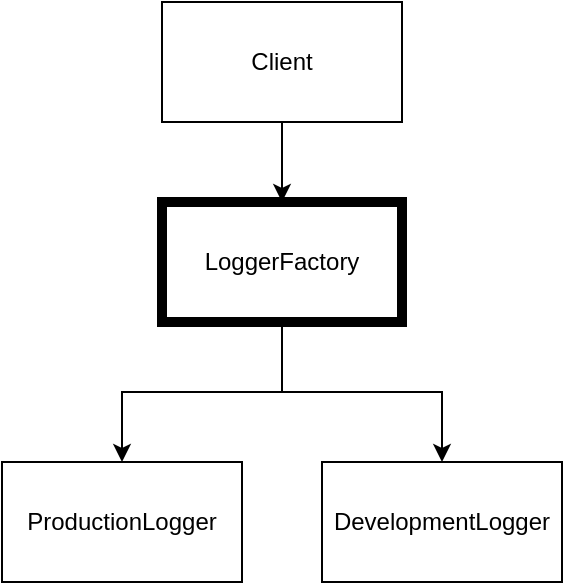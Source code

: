 <mxfile>
    <diagram id="rWjJsRYZfk072LJ3HqXW" name="abstract-factory">
        <mxGraphModel dx="649" dy="278" grid="1" gridSize="10" guides="1" tooltips="1" connect="1" arrows="1" fold="1" page="1" pageScale="1" pageWidth="850" pageHeight="1100" math="0" shadow="0">
            <root>
                <mxCell id="0"/>
                <mxCell id="1" parent="0"/>
                <mxCell id="7" style="edgeStyle=orthogonalEdgeStyle;rounded=0;orthogonalLoop=1;jettySize=auto;html=1;" parent="1" source="2" target="3" edge="1">
                    <mxGeometry relative="1" as="geometry"/>
                </mxCell>
                <mxCell id="8" style="edgeStyle=orthogonalEdgeStyle;rounded=0;orthogonalLoop=1;jettySize=auto;html=1;entryX=0.5;entryY=0;entryDx=0;entryDy=0;" parent="1" source="2" target="4" edge="1">
                    <mxGeometry relative="1" as="geometry"/>
                </mxCell>
                <mxCell id="2" value="LoggerFactory" style="rounded=0;whiteSpace=wrap;html=1;strokeWidth=5" parent="1" vertex="1">
                    <mxGeometry x="370" y="150" width="120" height="60" as="geometry"/>
                </mxCell>
                <mxCell id="3" value="ProductionLogger" style="rounded=0;whiteSpace=wrap;html=1;" parent="1" vertex="1">
                    <mxGeometry x="290" y="280" width="120" height="60" as="geometry"/>
                </mxCell>
                <mxCell id="4" value="DevelopmentLogger" style="rounded=0;whiteSpace=wrap;html=1;" parent="1" vertex="1">
                    <mxGeometry x="450" y="280" width="120" height="60" as="geometry"/>
                </mxCell>
                <mxCell id="6" style="edgeStyle=orthogonalEdgeStyle;rounded=0;orthogonalLoop=1;jettySize=auto;html=1;entryX=0.5;entryY=0;entryDx=0;entryDy=0;" parent="1" source="5" target="2" edge="1">
                    <mxGeometry relative="1" as="geometry"/>
                </mxCell>
                <mxCell id="5" value="Client" style="rounded=0;whiteSpace=wrap;html=1;" parent="1" vertex="1">
                    <mxGeometry x="370" y="50" width="120" height="60" as="geometry"/>
                </mxCell>
            </root>
        </mxGraphModel>
    </diagram>
    <diagram id="Zo4XQzGZW0Hv2jS3RU1V" name="builder">
        <mxGraphModel dx="649" dy="278" grid="1" gridSize="10" guides="1" tooltips="1" connect="1" arrows="1" fold="1" page="1" pageScale="1" pageWidth="850" pageHeight="1100" math="0" shadow="0">
            <root>
                <mxCell id="a-4PASOJbD4Ws23or-Ie-0"/>
                <mxCell id="a-4PASOJbD4Ws23or-Ie-1" parent="a-4PASOJbD4Ws23or-Ie-0"/>
                <mxCell id="ivnj4NqxOy91d_UVgfOi-0" style="edgeStyle=orthogonalEdgeStyle;rounded=0;orthogonalLoop=1;jettySize=auto;html=1;" parent="a-4PASOJbD4Ws23or-Ie-1" source="ivnj4NqxOy91d_UVgfOi-2" target="ivnj4NqxOy91d_UVgfOi-3" edge="1">
                    <mxGeometry relative="1" as="geometry"/>
                </mxCell>
                <mxCell id="ivnj4NqxOy91d_UVgfOi-1" style="edgeStyle=orthogonalEdgeStyle;rounded=0;orthogonalLoop=1;jettySize=auto;html=1;entryX=0.5;entryY=0;entryDx=0;entryDy=0;" parent="a-4PASOJbD4Ws23or-Ie-1" source="ivnj4NqxOy91d_UVgfOi-2" target="ivnj4NqxOy91d_UVgfOi-4" edge="1">
                    <mxGeometry relative="1" as="geometry"/>
                </mxCell>
                <mxCell id="ivnj4NqxOy91d_UVgfOi-2" value="ScraperMethods" style="rounded=0;whiteSpace=wrap;html=1;strokeWidth=5" parent="a-4PASOJbD4Ws23or-Ie-1" vertex="1">
                    <mxGeometry x="370" y="220" width="120" height="60" as="geometry"/>
                </mxCell>
                <mxCell id="ivnj4NqxOy91d_UVgfOi-3" value="TextFile" style="rounded=0;whiteSpace=wrap;html=1;" parent="a-4PASOJbD4Ws23or-Ie-1" vertex="1">
                    <mxGeometry x="290" y="350" width="120" height="60" as="geometry"/>
                </mxCell>
                <mxCell id="ivnj4NqxOy91d_UVgfOi-4" value="JSONFile" style="rounded=0;whiteSpace=wrap;html=1;" parent="a-4PASOJbD4Ws23or-Ie-1" vertex="1">
                    <mxGeometry x="450" y="350" width="120" height="60" as="geometry"/>
                </mxCell>
                <mxCell id="ivnj4NqxOy91d_UVgfOi-5" style="edgeStyle=orthogonalEdgeStyle;rounded=0;orthogonalLoop=1;jettySize=auto;html=1;entryX=0;entryY=0.5;entryDx=0;entryDy=0;" parent="a-4PASOJbD4Ws23or-Ie-1" source="ivnj4NqxOy91d_UVgfOi-6" target="ivnj4NqxOy91d_UVgfOi-2" edge="1">
                    <mxGeometry relative="1" as="geometry"/>
                </mxCell>
                <mxCell id="ivnj4NqxOy91d_UVgfOi-6" value="DirScraper" style="rounded=0;whiteSpace=wrap;html=1;strokeWidth=5" parent="a-4PASOJbD4Ws23or-Ie-1" vertex="1">
                    <mxGeometry x="200" y="220" width="120" height="60" as="geometry"/>
                </mxCell>
                <mxCell id="ivnj4NqxOy91d_UVgfOi-9" style="edgeStyle=orthogonalEdgeStyle;rounded=0;orthogonalLoop=1;jettySize=auto;html=1;entryX=0.5;entryY=0;entryDx=0;entryDy=0;" parent="a-4PASOJbD4Ws23or-Ie-1" source="ivnj4NqxOy91d_UVgfOi-8" target="ivnj4NqxOy91d_UVgfOi-6" edge="1">
                    <mxGeometry relative="1" as="geometry"/>
                </mxCell>
                <mxCell id="ivnj4NqxOy91d_UVgfOi-10" style="edgeStyle=orthogonalEdgeStyle;rounded=0;orthogonalLoop=1;jettySize=auto;html=1;" parent="a-4PASOJbD4Ws23or-Ie-1" source="ivnj4NqxOy91d_UVgfOi-8" target="ivnj4NqxOy91d_UVgfOi-2" edge="1">
                    <mxGeometry relative="1" as="geometry"/>
                </mxCell>
                <mxCell id="ivnj4NqxOy91d_UVgfOi-8" value="App" style="rounded=0;whiteSpace=wrap;html=1;" parent="a-4PASOJbD4Ws23or-Ie-1" vertex="1">
                    <mxGeometry x="280" y="100" width="120" height="60" as="geometry"/>
                </mxCell>
            </root>
        </mxGraphModel>
    </diagram>
    <diagram id="vi8YAdai5_9kQsLhkO3T" name="factory-method">
        <mxGraphModel dx="649" dy="278" grid="1" gridSize="10" guides="1" tooltips="1" connect="1" arrows="1" fold="1" page="1" pageScale="1" pageWidth="850" pageHeight="1100" math="0" shadow="0">
            <root>
                <mxCell id="do3NlOeMJSXCQcu8DHzI-0"/>
                <mxCell id="do3NlOeMJSXCQcu8DHzI-1" parent="do3NlOeMJSXCQcu8DHzI-0"/>
                <mxCell id="do3NlOeMJSXCQcu8DHzI-2" style="edgeStyle=orthogonalEdgeStyle;rounded=0;orthogonalLoop=1;jettySize=auto;html=1;" parent="do3NlOeMJSXCQcu8DHzI-1" source="do3NlOeMJSXCQcu8DHzI-4" target="do3NlOeMJSXCQcu8DHzI-5" edge="1">
                    <mxGeometry relative="1" as="geometry"/>
                </mxCell>
                <mxCell id="do3NlOeMJSXCQcu8DHzI-3" style="edgeStyle=orthogonalEdgeStyle;rounded=0;orthogonalLoop=1;jettySize=auto;html=1;entryX=0.5;entryY=0;entryDx=0;entryDy=0;" parent="do3NlOeMJSXCQcu8DHzI-1" source="do3NlOeMJSXCQcu8DHzI-4" target="do3NlOeMJSXCQcu8DHzI-6" edge="1">
                    <mxGeometry relative="1" as="geometry"/>
                </mxCell>
                <mxCell id="do3NlOeMJSXCQcu8DHzI-12" style="edgeStyle=orthogonalEdgeStyle;rounded=0;orthogonalLoop=1;jettySize=auto;html=1;entryX=1;entryY=0.5;entryDx=0;entryDy=0;" parent="do3NlOeMJSXCQcu8DHzI-1" source="do3NlOeMJSXCQcu8DHzI-4" target="do3NlOeMJSXCQcu8DHzI-8" edge="1">
                    <mxGeometry relative="1" as="geometry"/>
                </mxCell>
                <mxCell id="do3NlOeMJSXCQcu8DHzI-4" value="DirScraper" style="rounded=0;whiteSpace=wrap;html=1;strokeWidth=5" parent="do3NlOeMJSXCQcu8DHzI-1" vertex="1">
                    <mxGeometry x="370" y="220" width="120" height="60" as="geometry"/>
                </mxCell>
                <mxCell id="do3NlOeMJSXCQcu8DHzI-5" value="TextFile" style="rounded=0;whiteSpace=wrap;html=1;" parent="do3NlOeMJSXCQcu8DHzI-1" vertex="1">
                    <mxGeometry x="290" y="350" width="120" height="60" as="geometry"/>
                </mxCell>
                <mxCell id="do3NlOeMJSXCQcu8DHzI-6" value="JSONFile" style="rounded=0;whiteSpace=wrap;html=1;" parent="do3NlOeMJSXCQcu8DHzI-1" vertex="1">
                    <mxGeometry x="450" y="350" width="120" height="60" as="geometry"/>
                </mxCell>
                <mxCell id="do3NlOeMJSXCQcu8DHzI-8" value="AbstractDirScraper" style="rounded=0;whiteSpace=wrap;html=1;strokeWidth=5" parent="do3NlOeMJSXCQcu8DHzI-1" vertex="1">
                    <mxGeometry x="190" y="220" width="120" height="60" as="geometry"/>
                </mxCell>
                <mxCell id="do3NlOeMJSXCQcu8DHzI-10" style="edgeStyle=orthogonalEdgeStyle;rounded=0;orthogonalLoop=1;jettySize=auto;html=1;" parent="do3NlOeMJSXCQcu8DHzI-1" source="do3NlOeMJSXCQcu8DHzI-11" target="do3NlOeMJSXCQcu8DHzI-4" edge="1">
                    <mxGeometry relative="1" as="geometry"/>
                </mxCell>
                <mxCell id="do3NlOeMJSXCQcu8DHzI-11" value="App" style="rounded=0;whiteSpace=wrap;html=1;" parent="do3NlOeMJSXCQcu8DHzI-1" vertex="1">
                    <mxGeometry x="370" y="100" width="120" height="60" as="geometry"/>
                </mxCell>
            </root>
        </mxGraphModel>
    </diagram>
</mxfile>